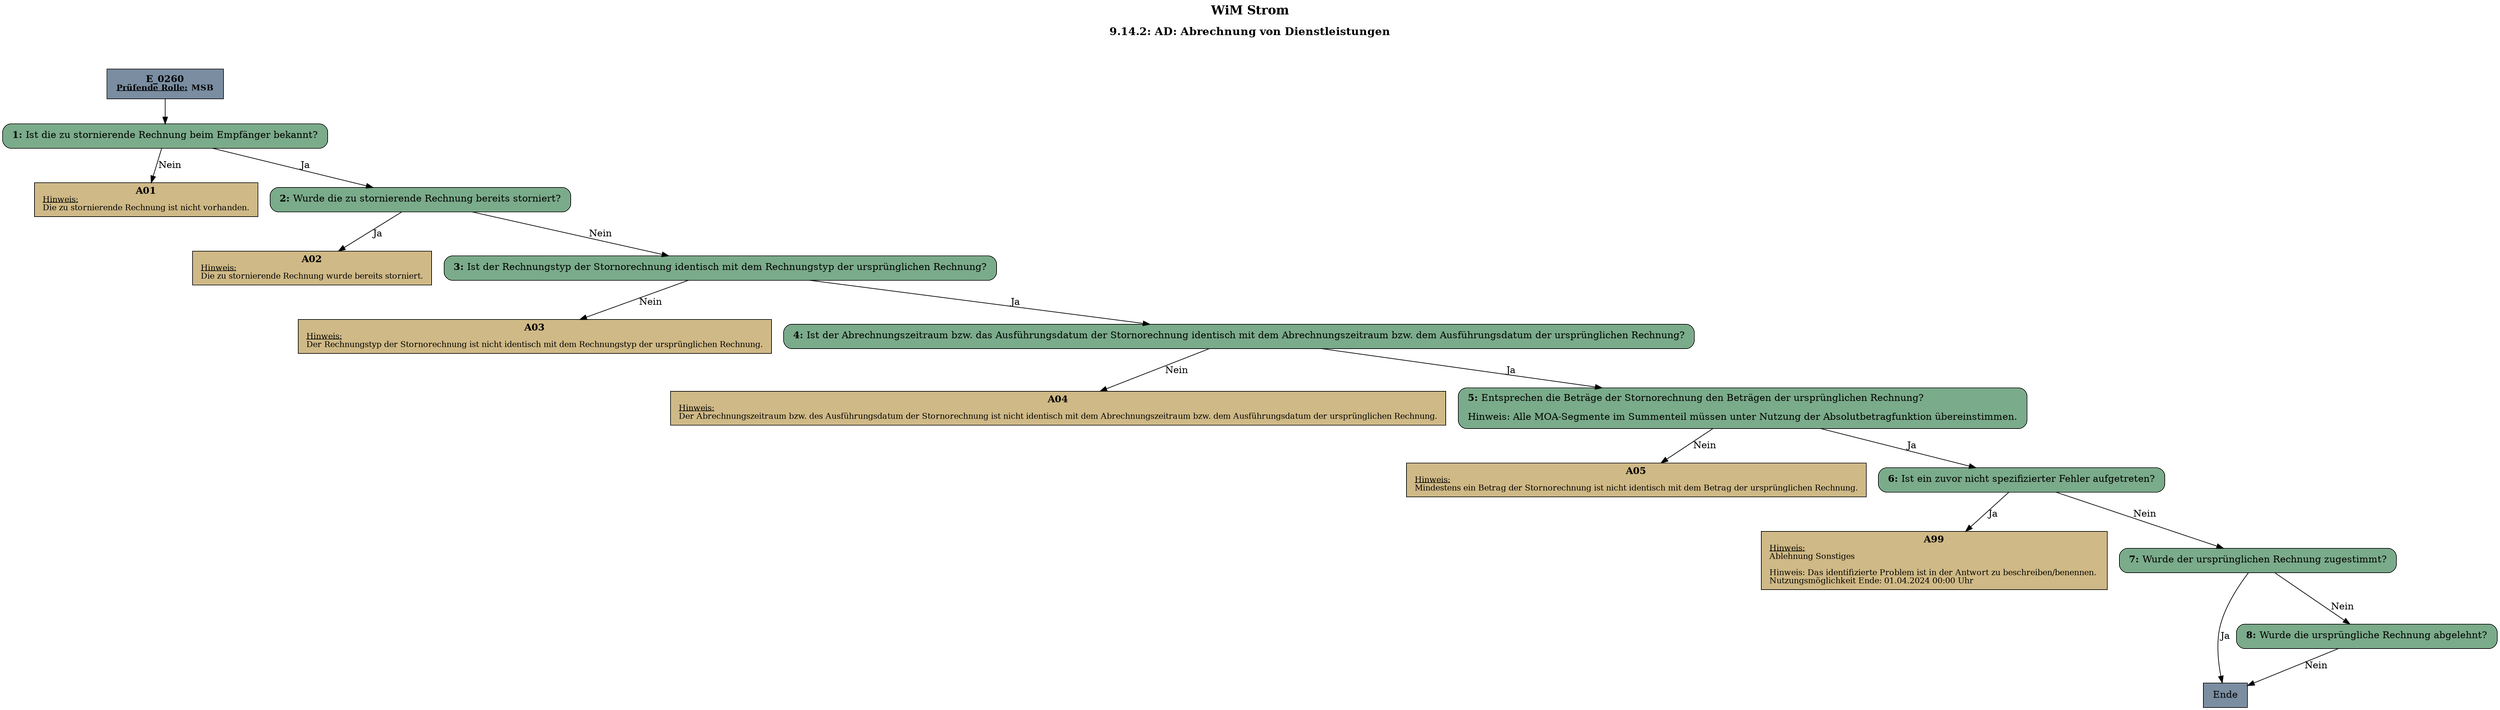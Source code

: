 digraph D {
    labelloc="t";
    label=<<B><FONT POINT-SIZE="18">WiM Strom</FONT></B><BR/><BR/><B><FONT POINT-SIZE="16">9.14.2: AD: Abrechnung von Dienstleistungen</FONT></B><BR/><BR/><BR/><BR/>>;
    "Start" [margin="0.2,0.12", shape=box, style=filled, fillcolor="#7a8da1", label=<<B>E_0260</B><BR align="center"/><FONT point-size="12"><B><U>Prüfende Rolle:</U> MSB</B></FONT><BR align="center"/>>];
    "1" [margin="0.2,0.12", shape=box, style="filled,rounded", fillcolor="#7aab8a", label=<<B>1: </B>Ist die zu stornierende Rechnung beim Empfänger bekannt?<BR align="left"/>>];
    "A01" [margin="0.17,0.08", shape=box, style=filled, fillcolor="#cfb986", label=<<B>A01</B><BR align="center"/><FONT point-size="12"><U>Hinweis:</U><BR align="left"/>Die zu stornierende Rechnung ist nicht vorhanden.<BR align="left"/></FONT>>];
    "2" [margin="0.2,0.12", shape=box, style="filled,rounded", fillcolor="#7aab8a", label=<<B>2: </B>Wurde die zu stornierende Rechnung bereits storniert?<BR align="left"/>>];
    "A02" [margin="0.17,0.08", shape=box, style=filled, fillcolor="#cfb986", label=<<B>A02</B><BR align="center"/><FONT point-size="12"><U>Hinweis:</U><BR align="left"/>Die zu stornierende Rechnung wurde bereits storniert.<BR align="left"/></FONT>>];
    "3" [margin="0.2,0.12", shape=box, style="filled,rounded", fillcolor="#7aab8a", label=<<B>3: </B>Ist der Rechnungstyp der Stornorechnung identisch mit dem Rechnungstyp der ursprünglichen Rechnung?<BR align="left"/>>];
    "A03" [margin="0.17,0.08", shape=box, style=filled, fillcolor="#cfb986", label=<<B>A03</B><BR align="center"/><FONT point-size="12"><U>Hinweis:</U><BR align="left"/>Der Rechnungstyp der Stornorechnung ist nicht identisch mit dem Rechnungstyp der ursprünglichen Rechnung.<BR align="left"/></FONT>>];
    "4" [margin="0.2,0.12", shape=box, style="filled,rounded", fillcolor="#7aab8a", label=<<B>4: </B>Ist der Abrechnungszeitraum bzw. das Ausführungsdatum der Stornorechnung identisch mit dem Abrechnungszeitraum bzw. dem Ausführungsdatum der ursprünglichen Rechnung?<BR align="left"/>>];
    "A04" [margin="0.17,0.08", shape=box, style=filled, fillcolor="#cfb986", label=<<B>A04</B><BR align="center"/><FONT point-size="12"><U>Hinweis:</U><BR align="left"/>Der Abrechnungszeitraum bzw. des Ausführungsdatum der Stornorechnung ist nicht identisch mit dem Abrechnungszeitraum bzw. dem Ausführungsdatum der ursprünglichen Rechnung.<BR align="left"/></FONT>>];
    "5" [margin="0.2,0.12", shape=box, style="filled,rounded", fillcolor="#7aab8a", label=<<B>5: </B>Entsprechen die Beträge der Stornorechnung den Beträgen der ursprünglichen Rechnung?<BR align="left"/><BR align="left"/>Hinweis: Alle MOA-Segmente im Summenteil müssen unter Nutzung der Absolutbetragfunktion übereinstimmen.<BR align="left"/>>];
    "A05" [margin="0.17,0.08", shape=box, style=filled, fillcolor="#cfb986", label=<<B>A05</B><BR align="center"/><FONT point-size="12"><U>Hinweis:</U><BR align="left"/>Mindestens ein Betrag der Stornorechnung ist nicht identisch mit dem Betrag der ursprünglichen Rechnung.<BR align="left"/></FONT>>];
    "6" [margin="0.2,0.12", shape=box, style="filled,rounded", fillcolor="#7aab8a", label=<<B>6: </B>Ist ein zuvor nicht spezifizierter Fehler aufgetreten?<BR align="left"/>>];
    "A99" [margin="0.17,0.08", shape=box, style=filled, fillcolor="#cfb986", label=<<B>A99</B><BR align="center"/><FONT point-size="12"><U>Hinweis:</U><BR align="left"/>Ablehnung Sonstiges<BR align="left"/><BR align="left"/>Hinweis: Das identifizierte Problem ist in der Antwort zu beschreiben/benennen. <BR align="left"/>Nutzungsmöglichkeit Ende: 01.04.2024 00:00 Uhr<BR align="left"/></FONT>>];
    "7" [margin="0.2,0.12", shape=box, style="filled,rounded", fillcolor="#7aab8a", label=<<B>7: </B>Wurde der ursprünglichen Rechnung zugestimmt?<BR align="left"/>>];
    "Ende" [margin="0.2,0.12", shape=box, style=filled, fillcolor="#7a8da1", label="Ende"];
    "8" [margin="0.2,0.12", shape=box, style="filled,rounded", fillcolor="#7aab8a", label=<<B>8: </B>Wurde die ursprüngliche Rechnung abgelehnt?<BR align="left"/>>];

    "Start" -> "1";
    "1" -> "A01" [label="Nein"];
    "1" -> "2" [label="Ja"];
    "2" -> "A02" [label="Ja"];
    "2" -> "3" [label="Nein"];
    "3" -> "A03" [label="Nein"];
    "3" -> "4" [label="Ja"];
    "4" -> "A04" [label="Nein"];
    "4" -> "5" [label="Ja"];
    "5" -> "6" [label="Ja"];
    "5" -> "A05" [label="Nein"];
    "6" -> "A99" [label="Ja"];
    "6" -> "7" [label="Nein"];
    "7" -> "Ende" [label="Ja"];
    "7" -> "8" [label="Nein"];
    "8" -> "Ende" [label="Nein"];

    bgcolor="transparent";
}